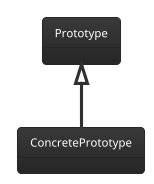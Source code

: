 @startuml Structure
!theme black-knight
object Prototype
object ConcretePrototype

Prototype <|-- ConcretePrototype

@enduml